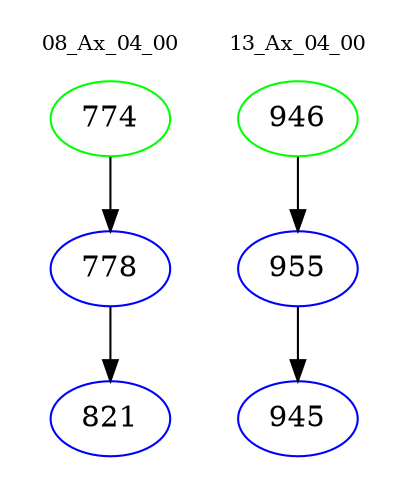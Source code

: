 digraph{
subgraph cluster_0 {
color = white
label = "08_Ax_04_00";
fontsize=10;
T0_774 [label="774", color="green"]
T0_774 -> T0_778 [color="black"]
T0_778 [label="778", color="blue"]
T0_778 -> T0_821 [color="black"]
T0_821 [label="821", color="blue"]
}
subgraph cluster_1 {
color = white
label = "13_Ax_04_00";
fontsize=10;
T1_946 [label="946", color="green"]
T1_946 -> T1_955 [color="black"]
T1_955 [label="955", color="blue"]
T1_955 -> T1_945 [color="black"]
T1_945 [label="945", color="blue"]
}
}
